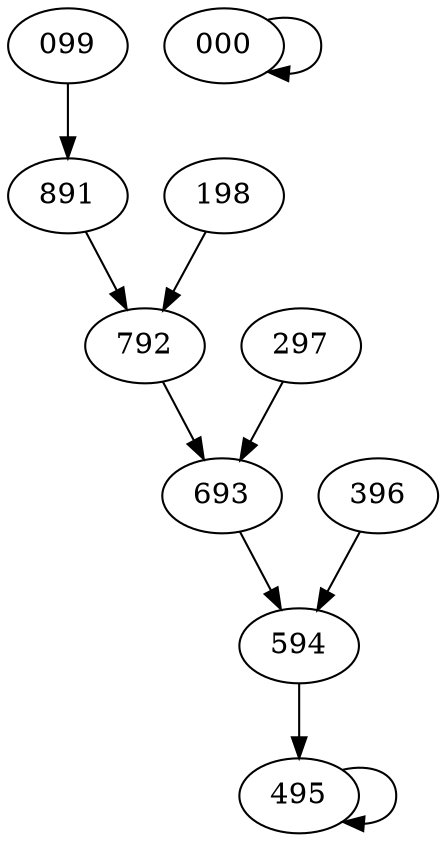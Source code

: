 digraph {
099 -> 891;
198 -> 792;
693 -> 594;
792 -> 693;
891 -> 792;
000 -> 000;
396 -> 594;
297 -> 693;
495 -> 495;
594 -> 495;
}

